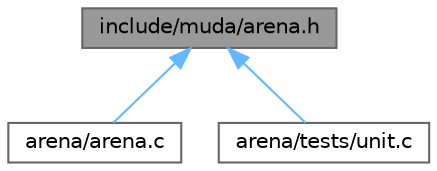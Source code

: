 digraph "include/muda/arena.h"
{
 // LATEX_PDF_SIZE
  bgcolor="transparent";
  edge [fontname=Helvetica,fontsize=10,labelfontname=Helvetica,labelfontsize=10];
  node [fontname=Helvetica,fontsize=10,shape=box,height=0.2,width=0.4];
  Node1 [id="Node000001",label="include/muda/arena.h",height=0.2,width=0.4,color="gray40", fillcolor="grey60", style="filled", fontcolor="black",tooltip="Arena-style memory allocator."];
  Node1 -> Node2 [id="edge1_Node000001_Node000002",dir="back",color="steelblue1",style="solid",tooltip=" "];
  Node2 [id="Node000002",label="arena/arena.c",height=0.2,width=0.4,color="grey40", fillcolor="white", style="filled",URL="$de/d6c/arena_8c.html",tooltip=" "];
  Node1 -> Node3 [id="edge2_Node000001_Node000003",dir="back",color="steelblue1",style="solid",tooltip=" "];
  Node3 [id="Node000003",label="arena/tests/unit.c",height=0.2,width=0.4,color="grey40", fillcolor="white", style="filled",URL="$d1/d84/arena_2tests_2unit_8c.html",tooltip=" "];
}
